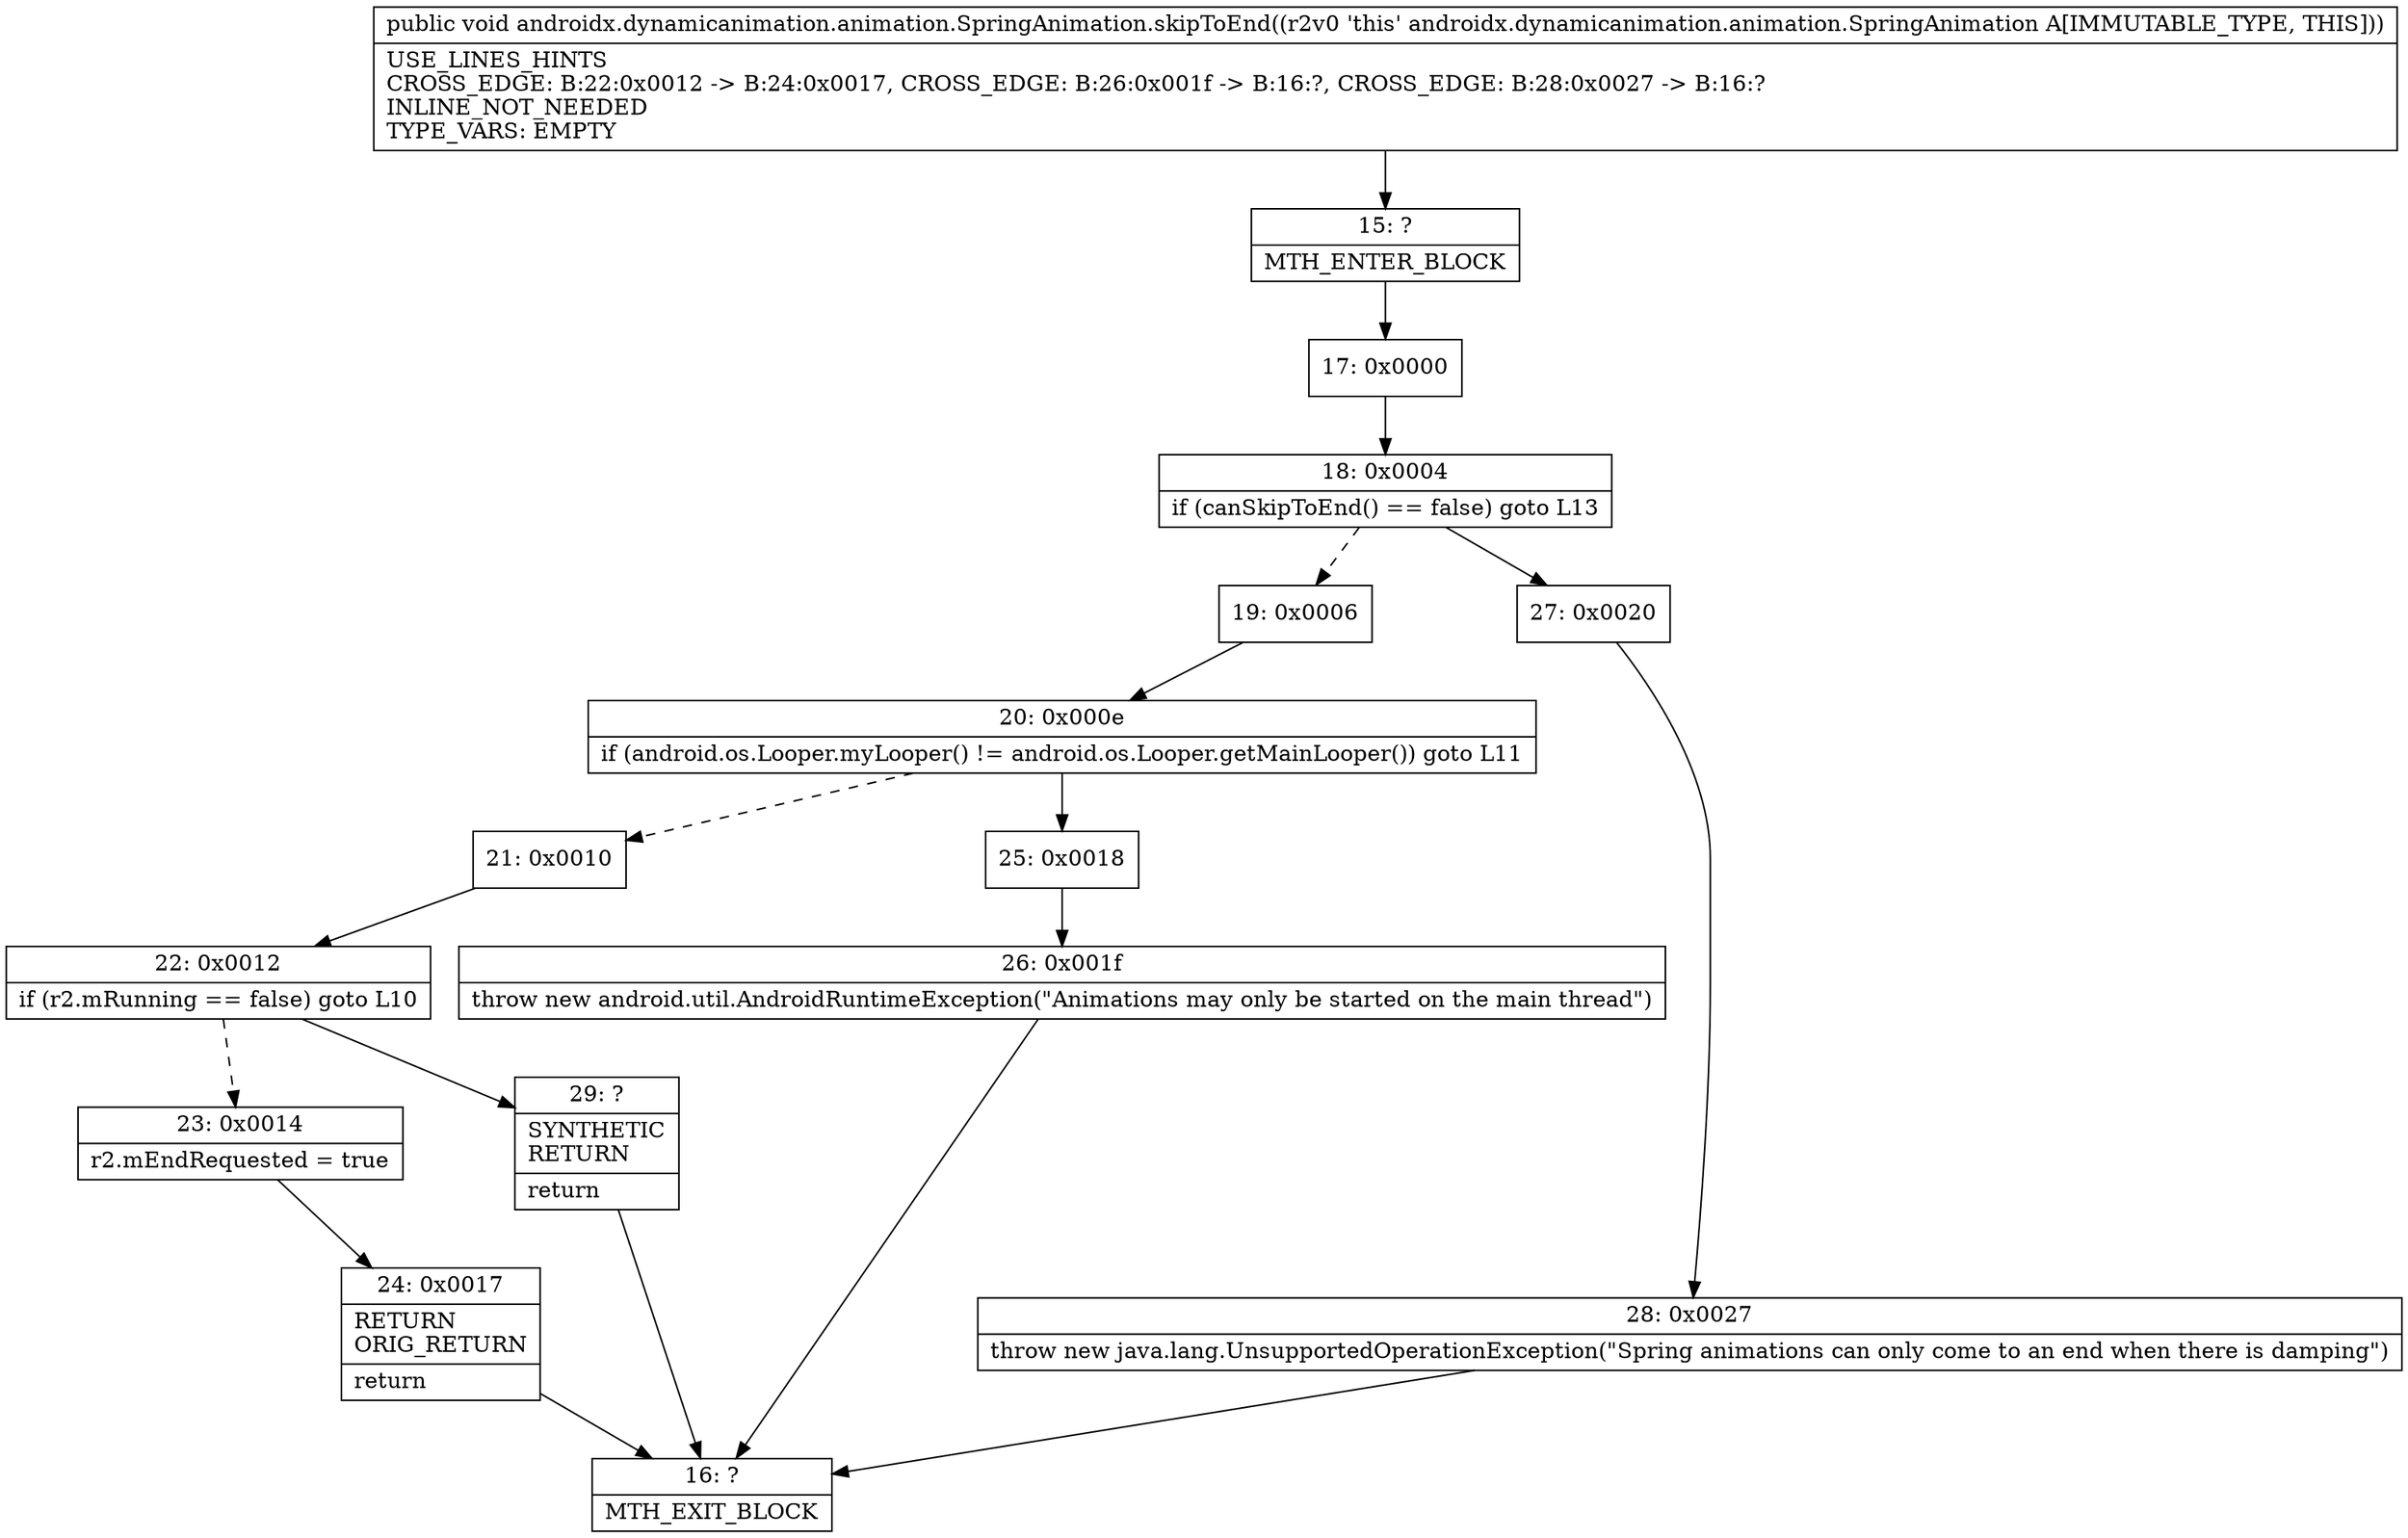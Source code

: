 digraph "CFG forandroidx.dynamicanimation.animation.SpringAnimation.skipToEnd()V" {
Node_15 [shape=record,label="{15\:\ ?|MTH_ENTER_BLOCK\l}"];
Node_17 [shape=record,label="{17\:\ 0x0000}"];
Node_18 [shape=record,label="{18\:\ 0x0004|if (canSkipToEnd() == false) goto L13\l}"];
Node_19 [shape=record,label="{19\:\ 0x0006}"];
Node_20 [shape=record,label="{20\:\ 0x000e|if (android.os.Looper.myLooper() != android.os.Looper.getMainLooper()) goto L11\l}"];
Node_21 [shape=record,label="{21\:\ 0x0010}"];
Node_22 [shape=record,label="{22\:\ 0x0012|if (r2.mRunning == false) goto L10\l}"];
Node_23 [shape=record,label="{23\:\ 0x0014|r2.mEndRequested = true\l}"];
Node_24 [shape=record,label="{24\:\ 0x0017|RETURN\lORIG_RETURN\l|return\l}"];
Node_16 [shape=record,label="{16\:\ ?|MTH_EXIT_BLOCK\l}"];
Node_29 [shape=record,label="{29\:\ ?|SYNTHETIC\lRETURN\l|return\l}"];
Node_25 [shape=record,label="{25\:\ 0x0018}"];
Node_26 [shape=record,label="{26\:\ 0x001f|throw new android.util.AndroidRuntimeException(\"Animations may only be started on the main thread\")\l}"];
Node_27 [shape=record,label="{27\:\ 0x0020}"];
Node_28 [shape=record,label="{28\:\ 0x0027|throw new java.lang.UnsupportedOperationException(\"Spring animations can only come to an end when there is damping\")\l}"];
MethodNode[shape=record,label="{public void androidx.dynamicanimation.animation.SpringAnimation.skipToEnd((r2v0 'this' androidx.dynamicanimation.animation.SpringAnimation A[IMMUTABLE_TYPE, THIS]))  | USE_LINES_HINTS\lCROSS_EDGE: B:22:0x0012 \-\> B:24:0x0017, CROSS_EDGE: B:26:0x001f \-\> B:16:?, CROSS_EDGE: B:28:0x0027 \-\> B:16:?\lINLINE_NOT_NEEDED\lTYPE_VARS: EMPTY\l}"];
MethodNode -> Node_15;Node_15 -> Node_17;
Node_17 -> Node_18;
Node_18 -> Node_19[style=dashed];
Node_18 -> Node_27;
Node_19 -> Node_20;
Node_20 -> Node_21[style=dashed];
Node_20 -> Node_25;
Node_21 -> Node_22;
Node_22 -> Node_23[style=dashed];
Node_22 -> Node_29;
Node_23 -> Node_24;
Node_24 -> Node_16;
Node_29 -> Node_16;
Node_25 -> Node_26;
Node_26 -> Node_16;
Node_27 -> Node_28;
Node_28 -> Node_16;
}

